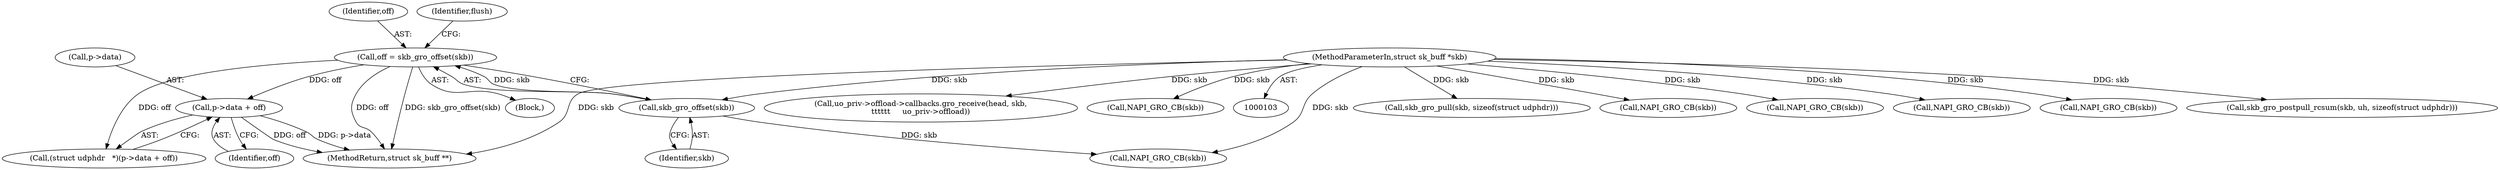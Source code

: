 digraph "0_linux_fac8e0f579695a3ecbc4d3cac369139d7f819971_1@pointer" {
"1000229" [label="(Call,p->data + off)"];
"1000116" [label="(Call,off = skb_gro_offset(skb))"];
"1000118" [label="(Call,skb_gro_offset(skb))"];
"1000105" [label="(MethodParameterIn,struct sk_buff *skb)"];
"1000116" [label="(Call,off = skb_gro_offset(skb))"];
"1000268" [label="(Call,skb_gro_pull(skb, sizeof(struct udphdr)))"];
"1000117" [label="(Identifier,off)"];
"1000279" [label="(Call,NAPI_GRO_CB(skb))"];
"1000145" [label="(Call,NAPI_GRO_CB(skb))"];
"1000151" [label="(Call,NAPI_GRO_CB(skb))"];
"1000127" [label="(Call,NAPI_GRO_CB(skb))"];
"1000119" [label="(Identifier,skb)"];
"1000118" [label="(Call,skb_gro_offset(skb))"];
"1000230" [label="(Call,p->data)"];
"1000300" [label="(Call,NAPI_GRO_CB(skb))"];
"1000272" [label="(Call,skb_gro_postpull_rcsum(skb, uh, sizeof(struct udphdr)))"];
"1000306" [label="(MethodReturn,struct sk_buff **)"];
"1000227" [label="(Call,(struct udphdr   *)(p->data + off))"];
"1000289" [label="(Call,uo_priv->offload->callbacks.gro_receive(head, skb,\n\t\t\t\t\t\t     uo_priv->offload))"];
"1000107" [label="(Block,)"];
"1000233" [label="(Identifier,off)"];
"1000139" [label="(Call,NAPI_GRO_CB(skb))"];
"1000122" [label="(Identifier,flush)"];
"1000229" [label="(Call,p->data + off)"];
"1000105" [label="(MethodParameterIn,struct sk_buff *skb)"];
"1000229" -> "1000227"  [label="AST: "];
"1000229" -> "1000233"  [label="CFG: "];
"1000230" -> "1000229"  [label="AST: "];
"1000233" -> "1000229"  [label="AST: "];
"1000227" -> "1000229"  [label="CFG: "];
"1000229" -> "1000306"  [label="DDG: off"];
"1000229" -> "1000306"  [label="DDG: p->data"];
"1000116" -> "1000229"  [label="DDG: off"];
"1000116" -> "1000107"  [label="AST: "];
"1000116" -> "1000118"  [label="CFG: "];
"1000117" -> "1000116"  [label="AST: "];
"1000118" -> "1000116"  [label="AST: "];
"1000122" -> "1000116"  [label="CFG: "];
"1000116" -> "1000306"  [label="DDG: off"];
"1000116" -> "1000306"  [label="DDG: skb_gro_offset(skb)"];
"1000118" -> "1000116"  [label="DDG: skb"];
"1000116" -> "1000227"  [label="DDG: off"];
"1000118" -> "1000119"  [label="CFG: "];
"1000119" -> "1000118"  [label="AST: "];
"1000105" -> "1000118"  [label="DDG: skb"];
"1000118" -> "1000127"  [label="DDG: skb"];
"1000105" -> "1000103"  [label="AST: "];
"1000105" -> "1000306"  [label="DDG: skb"];
"1000105" -> "1000127"  [label="DDG: skb"];
"1000105" -> "1000139"  [label="DDG: skb"];
"1000105" -> "1000145"  [label="DDG: skb"];
"1000105" -> "1000151"  [label="DDG: skb"];
"1000105" -> "1000268"  [label="DDG: skb"];
"1000105" -> "1000272"  [label="DDG: skb"];
"1000105" -> "1000279"  [label="DDG: skb"];
"1000105" -> "1000289"  [label="DDG: skb"];
"1000105" -> "1000300"  [label="DDG: skb"];
}
